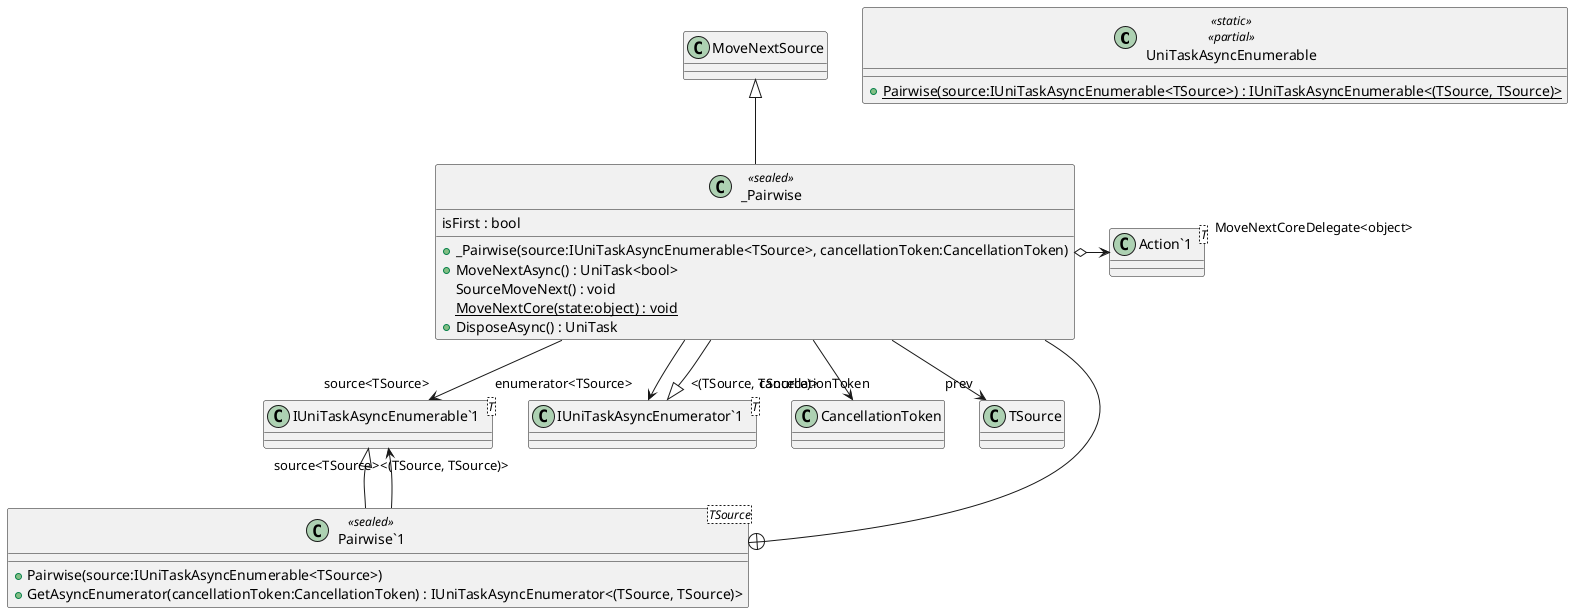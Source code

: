 @startuml
class UniTaskAsyncEnumerable <<static>> <<partial>> {
    + {static} Pairwise(source:IUniTaskAsyncEnumerable<TSource>) : IUniTaskAsyncEnumerable<(TSource, TSource)>
}
class "Pairwise`1"<TSource> <<sealed>> {
    + Pairwise(source:IUniTaskAsyncEnumerable<TSource>)
    + GetAsyncEnumerator(cancellationToken:CancellationToken) : IUniTaskAsyncEnumerator<(TSource, TSource)>
}
class "IUniTaskAsyncEnumerable`1"<T> {
}
class _Pairwise <<sealed>> {
    isFirst : bool
    + _Pairwise(source:IUniTaskAsyncEnumerable<TSource>, cancellationToken:CancellationToken)
    + MoveNextAsync() : UniTask<bool>
    SourceMoveNext() : void
    {static} MoveNextCore(state:object) : void
    + DisposeAsync() : UniTask
}
class "IUniTaskAsyncEnumerator`1"<T> {
}
class "Action`1"<T> {
}
"IUniTaskAsyncEnumerable`1" "<(TSource, TSource)>" <|-- "Pairwise`1"
"Pairwise`1" --> "source<TSource>" "IUniTaskAsyncEnumerable`1"
"Pairwise`1" +-- _Pairwise
MoveNextSource <|-- _Pairwise
"IUniTaskAsyncEnumerator`1" "<(TSource, TSource)>" <|-- _Pairwise
_Pairwise o-> "MoveNextCoreDelegate<object>" "Action`1"
_Pairwise --> "source<TSource>" "IUniTaskAsyncEnumerable`1"
_Pairwise --> "cancellationToken" CancellationToken
_Pairwise --> "enumerator<TSource>" "IUniTaskAsyncEnumerator`1"
_Pairwise --> "prev" TSource
@enduml
